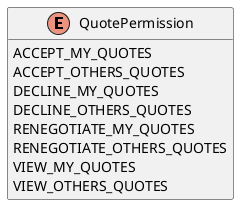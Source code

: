 @startuml

hide methods
enum QuotePermission {
    ACCEPT_MY_QUOTES
    ACCEPT_OTHERS_QUOTES
    DECLINE_MY_QUOTES
    DECLINE_OTHERS_QUOTES
    RENEGOTIATE_MY_QUOTES
    RENEGOTIATE_OTHERS_QUOTES
    VIEW_MY_QUOTES
    VIEW_OTHERS_QUOTES
}


@enduml
